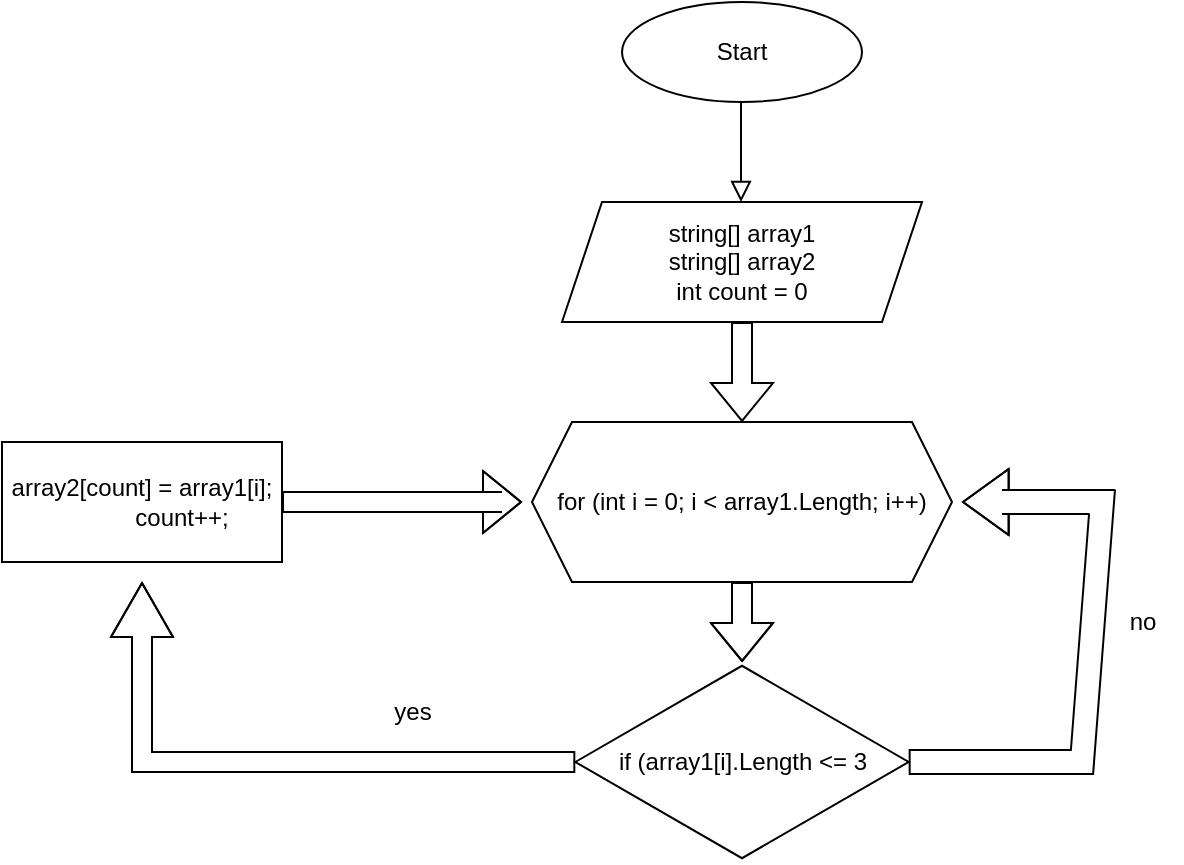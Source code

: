 <mxfile version="20.8.13" type="google"><diagram id="C5RBs43oDa-KdzZeNtuy" name="Page-1"><mxGraphModel grid="1" page="1" gridSize="10" guides="1" tooltips="1" connect="1" arrows="1" fold="1" pageScale="1" pageWidth="827" pageHeight="1169" math="0" shadow="0"><root><mxCell id="WIyWlLk6GJQsqaUBKTNV-0"/><mxCell id="WIyWlLk6GJQsqaUBKTNV-1" parent="WIyWlLk6GJQsqaUBKTNV-0"/><mxCell id="WIyWlLk6GJQsqaUBKTNV-2" value="" style="rounded=0;html=1;jettySize=auto;orthogonalLoop=1;fontSize=11;endArrow=block;endFill=0;endSize=8;strokeWidth=1;shadow=0;labelBackgroundColor=none;edgeStyle=orthogonalEdgeStyle;" edge="1" parent="WIyWlLk6GJQsqaUBKTNV-1"><mxGeometry relative="1" as="geometry"><mxPoint x="379.5" y="120" as="sourcePoint"/><mxPoint x="379.5" y="170" as="targetPoint"/></mxGeometry></mxCell><mxCell id="T2HxTyPnxtJuZmMGtMAy-0" value="Start" style="ellipse;whiteSpace=wrap;html=1;" vertex="1" parent="WIyWlLk6GJQsqaUBKTNV-1"><mxGeometry x="320" y="70" width="120" height="50" as="geometry"/></mxCell><mxCell id="T2HxTyPnxtJuZmMGtMAy-6" style="edgeStyle=orthogonalEdgeStyle;shape=flexArrow;rounded=0;orthogonalLoop=1;jettySize=auto;html=1;exitX=0.5;exitY=1;exitDx=0;exitDy=0;entryX=0.5;entryY=0;entryDx=0;entryDy=0;" edge="1" parent="WIyWlLk6GJQsqaUBKTNV-1" source="T2HxTyPnxtJuZmMGtMAy-2" target="T2HxTyPnxtJuZmMGtMAy-5"><mxGeometry relative="1" as="geometry"/></mxCell><mxCell id="T2HxTyPnxtJuZmMGtMAy-2" value="string[] array1&lt;br&gt;string[] array2&lt;br&gt;int count = 0" style="shape=parallelogram;perimeter=parallelogramPerimeter;whiteSpace=wrap;html=1;fixedSize=1;" vertex="1" parent="WIyWlLk6GJQsqaUBKTNV-1"><mxGeometry x="290" y="170" width="180" height="60" as="geometry"/></mxCell><mxCell id="T2HxTyPnxtJuZmMGtMAy-10" value="" style="edgeStyle=orthogonalEdgeStyle;shape=flexArrow;rounded=0;orthogonalLoop=1;jettySize=auto;html=1;" edge="1" parent="WIyWlLk6GJQsqaUBKTNV-1" source="T2HxTyPnxtJuZmMGtMAy-5" target="T2HxTyPnxtJuZmMGtMAy-7"><mxGeometry relative="1" as="geometry"/></mxCell><mxCell id="T2HxTyPnxtJuZmMGtMAy-5" value="for (int i = 0; i &amp;lt; array1.Length; i++)" style="shape=hexagon;perimeter=hexagonPerimeter2;whiteSpace=wrap;html=1;fixedSize=1;" vertex="1" parent="WIyWlLk6GJQsqaUBKTNV-1"><mxGeometry x="275" y="280" width="210" height="80" as="geometry"/></mxCell><mxCell id="T2HxTyPnxtJuZmMGtMAy-22" value="" style="edgeStyle=orthogonalEdgeStyle;shape=flexArrow;rounded=0;orthogonalLoop=1;jettySize=auto;html=1;width=10;endSize=8.67;" edge="1" parent="WIyWlLk6GJQsqaUBKTNV-1" source="T2HxTyPnxtJuZmMGtMAy-7"><mxGeometry relative="1" as="geometry"><mxPoint x="80" y="360" as="targetPoint"/><Array as="points"><mxPoint x="80" y="450"/><mxPoint x="80" y="350"/></Array></mxGeometry></mxCell><mxCell id="T2HxTyPnxtJuZmMGtMAy-7" value="if (array1[i].Length &amp;lt;= 3" style="html=1;whiteSpace=wrap;aspect=fixed;shape=isoRectangle;" vertex="1" parent="WIyWlLk6GJQsqaUBKTNV-1"><mxGeometry x="296.66" y="400" width="166.67" height="100" as="geometry"/></mxCell><mxCell id="T2HxTyPnxtJuZmMGtMAy-14" value="" style="edgeStyle=orthogonalEdgeStyle;shape=flexArrow;rounded=0;orthogonalLoop=1;jettySize=auto;html=1;" edge="1" parent="WIyWlLk6GJQsqaUBKTNV-1" source="T2HxTyPnxtJuZmMGtMAy-11"><mxGeometry relative="1" as="geometry"><mxPoint x="270" y="320" as="targetPoint"/><Array as="points"><mxPoint x="260" y="320"/><mxPoint x="260" y="320"/></Array></mxGeometry></mxCell><mxCell id="T2HxTyPnxtJuZmMGtMAy-11" value="&lt;div&gt;array2[count] = array1[i];&lt;/div&gt;&lt;div&gt;&amp;nbsp; &amp;nbsp; &amp;nbsp; &amp;nbsp; &amp;nbsp; &amp;nbsp; count++;&lt;/div&gt;" style="whiteSpace=wrap;html=1;" vertex="1" parent="WIyWlLk6GJQsqaUBKTNV-1"><mxGeometry x="10" y="290" width="140" height="60" as="geometry"/></mxCell><mxCell id="T2HxTyPnxtJuZmMGtMAy-17" value="" style="curved=1;endArrow=classic;html=1;rounded=0;shape=flexArrow;width=12;endSize=7.28;" edge="1" parent="WIyWlLk6GJQsqaUBKTNV-1"><mxGeometry width="50" height="50" relative="1" as="geometry"><mxPoint x="463.33" y="450" as="sourcePoint"/><mxPoint x="490" y="320" as="targetPoint"/><Array as="points"><mxPoint x="550" y="450"/><mxPoint x="560" y="320"/><mxPoint x="510" y="320"/></Array></mxGeometry></mxCell><mxCell id="T2HxTyPnxtJuZmMGtMAy-23" value="no" style="text;html=1;align=center;verticalAlign=middle;resizable=0;points=[];autosize=1;strokeColor=none;fillColor=none;" vertex="1" parent="WIyWlLk6GJQsqaUBKTNV-1"><mxGeometry x="560" y="365" width="40" height="30" as="geometry"/></mxCell><mxCell id="T2HxTyPnxtJuZmMGtMAy-24" value="yes" style="text;html=1;align=center;verticalAlign=middle;resizable=0;points=[];autosize=1;strokeColor=none;fillColor=none;" vertex="1" parent="WIyWlLk6GJQsqaUBKTNV-1"><mxGeometry x="195" y="410" width="40" height="30" as="geometry"/></mxCell></root></mxGraphModel></diagram></mxfile>